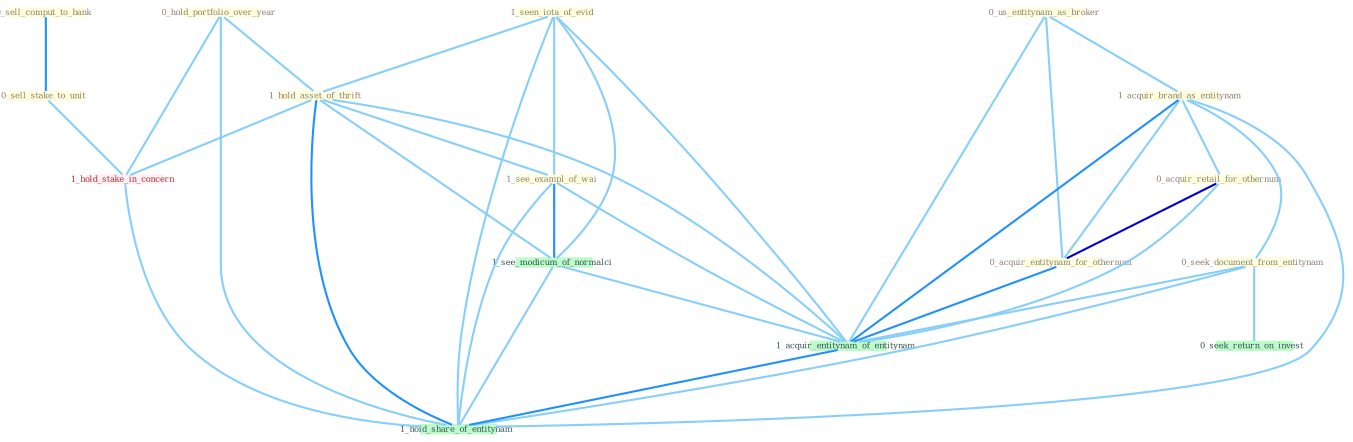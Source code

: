 Graph G{ 
    node
    [shape=polygon,style=filled,width=.5,height=.06,color="#BDFCC9",fixedsize=true,fontsize=4,
    fontcolor="#2f4f4f"];
    {node
    [color="#ffffe0", fontcolor="#8b7d6b"] "0_hold_portfolio_over_year " "1_seen_iota_of_evid " "0_sell_comput_to_bank " "0_us_entitynam_as_broker " "1_acquir_brand_as_entitynam " "0_acquir_retail_for_othernum " "0_acquir_entitynam_for_othernum " "0_sell_stake_to_unit " "1_hold_asset_of_thrift " "0_seek_document_from_entitynam " "1_see_exampl_of_wai "}
{node [color="#fff0f5", fontcolor="#b22222"] "1_hold_stake_in_concern "}
edge [color="#B0E2FF"];

	"0_hold_portfolio_over_year " -- "1_hold_asset_of_thrift " [w="1", color="#87cefa" ];
	"0_hold_portfolio_over_year " -- "1_hold_stake_in_concern " [w="1", color="#87cefa" ];
	"0_hold_portfolio_over_year " -- "1_hold_share_of_entitynam " [w="1", color="#87cefa" ];
	"1_seen_iota_of_evid " -- "1_hold_asset_of_thrift " [w="1", color="#87cefa" ];
	"1_seen_iota_of_evid " -- "1_see_exampl_of_wai " [w="1", color="#87cefa" ];
	"1_seen_iota_of_evid " -- "1_see_modicum_of_normalci " [w="1", color="#87cefa" ];
	"1_seen_iota_of_evid " -- "1_acquir_entitynam_of_entitynam " [w="1", color="#87cefa" ];
	"1_seen_iota_of_evid " -- "1_hold_share_of_entitynam " [w="1", color="#87cefa" ];
	"0_sell_comput_to_bank " -- "0_sell_stake_to_unit " [w="2", color="#1e90ff" , len=0.8];
	"0_us_entitynam_as_broker " -- "1_acquir_brand_as_entitynam " [w="1", color="#87cefa" ];
	"0_us_entitynam_as_broker " -- "0_acquir_entitynam_for_othernum " [w="1", color="#87cefa" ];
	"0_us_entitynam_as_broker " -- "1_acquir_entitynam_of_entitynam " [w="1", color="#87cefa" ];
	"1_acquir_brand_as_entitynam " -- "0_acquir_retail_for_othernum " [w="1", color="#87cefa" ];
	"1_acquir_brand_as_entitynam " -- "0_acquir_entitynam_for_othernum " [w="1", color="#87cefa" ];
	"1_acquir_brand_as_entitynam " -- "0_seek_document_from_entitynam " [w="1", color="#87cefa" ];
	"1_acquir_brand_as_entitynam " -- "1_acquir_entitynam_of_entitynam " [w="2", color="#1e90ff" , len=0.8];
	"1_acquir_brand_as_entitynam " -- "1_hold_share_of_entitynam " [w="1", color="#87cefa" ];
	"0_acquir_retail_for_othernum " -- "0_acquir_entitynam_for_othernum " [w="3", color="#0000cd" , len=0.6];
	"0_acquir_retail_for_othernum " -- "1_acquir_entitynam_of_entitynam " [w="1", color="#87cefa" ];
	"0_acquir_entitynam_for_othernum " -- "1_acquir_entitynam_of_entitynam " [w="2", color="#1e90ff" , len=0.8];
	"0_sell_stake_to_unit " -- "1_hold_stake_in_concern " [w="1", color="#87cefa" ];
	"1_hold_asset_of_thrift " -- "1_see_exampl_of_wai " [w="1", color="#87cefa" ];
	"1_hold_asset_of_thrift " -- "1_hold_stake_in_concern " [w="1", color="#87cefa" ];
	"1_hold_asset_of_thrift " -- "1_see_modicum_of_normalci " [w="1", color="#87cefa" ];
	"1_hold_asset_of_thrift " -- "1_acquir_entitynam_of_entitynam " [w="1", color="#87cefa" ];
	"1_hold_asset_of_thrift " -- "1_hold_share_of_entitynam " [w="2", color="#1e90ff" , len=0.8];
	"0_seek_document_from_entitynam " -- "0_seek_return_on_invest " [w="1", color="#87cefa" ];
	"0_seek_document_from_entitynam " -- "1_acquir_entitynam_of_entitynam " [w="1", color="#87cefa" ];
	"0_seek_document_from_entitynam " -- "1_hold_share_of_entitynam " [w="1", color="#87cefa" ];
	"1_see_exampl_of_wai " -- "1_see_modicum_of_normalci " [w="2", color="#1e90ff" , len=0.8];
	"1_see_exampl_of_wai " -- "1_acquir_entitynam_of_entitynam " [w="1", color="#87cefa" ];
	"1_see_exampl_of_wai " -- "1_hold_share_of_entitynam " [w="1", color="#87cefa" ];
	"1_hold_stake_in_concern " -- "1_hold_share_of_entitynam " [w="1", color="#87cefa" ];
	"1_see_modicum_of_normalci " -- "1_acquir_entitynam_of_entitynam " [w="1", color="#87cefa" ];
	"1_see_modicum_of_normalci " -- "1_hold_share_of_entitynam " [w="1", color="#87cefa" ];
	"1_acquir_entitynam_of_entitynam " -- "1_hold_share_of_entitynam " [w="2", color="#1e90ff" , len=0.8];
}